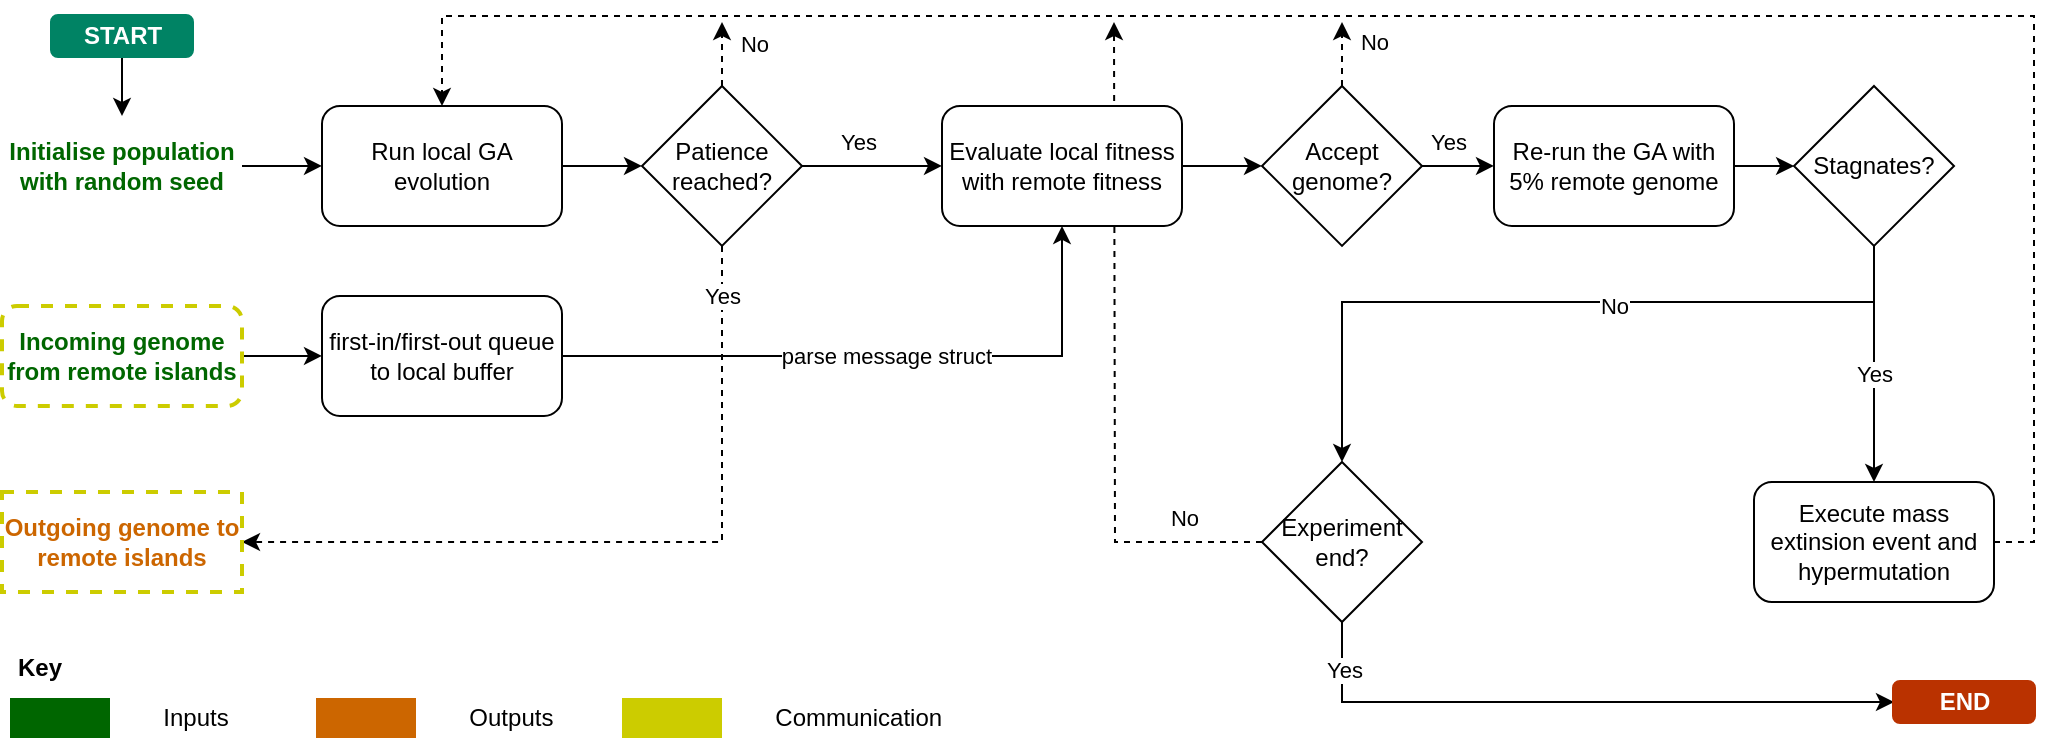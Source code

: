 <mxfile version="26.1.1">
  <diagram name="Page-1" id="tZbGKnEz8neNfKC4zVMj">
    <mxGraphModel dx="1674" dy="839" grid="1" gridSize="10" guides="1" tooltips="1" connect="1" arrows="1" fold="1" page="1" pageScale="1" pageWidth="827" pageHeight="583" math="0" shadow="0">
      <root>
        <mxCell id="0" />
        <mxCell id="1" parent="0" />
        <mxCell id="EnyAD_wUBiYIMBclbaVs-17" style="edgeStyle=orthogonalEdgeStyle;rounded=0;orthogonalLoop=1;jettySize=auto;html=1;dashed=1;endArrow=classic;startFill=0;endFill=1;" parent="1" source="2RjMR74QivRwtm_zqYFz-34" edge="1">
          <mxGeometry relative="1" as="geometry">
            <mxPoint x="610" y="60" as="targetPoint" />
          </mxGeometry>
        </mxCell>
        <mxCell id="EnyAD_wUBiYIMBclbaVs-18" value="No" style="edgeLabel;html=1;align=center;verticalAlign=middle;resizable=0;points=[];" parent="EnyAD_wUBiYIMBclbaVs-17" vertex="1" connectable="0">
          <mxGeometry x="-0.073" y="2" relative="1" as="geometry">
            <mxPoint x="36" y="69" as="offset" />
          </mxGeometry>
        </mxCell>
        <mxCell id="2RjMR74QivRwtm_zqYFz-60" style="edgeStyle=orthogonalEdgeStyle;rounded=0;orthogonalLoop=1;jettySize=auto;html=1;dashed=1;entryX=0.5;entryY=0;entryDx=0;entryDy=0;exitX=1;exitY=0.5;exitDx=0;exitDy=0;flowAnimation=0;" parent="1" source="2RjMR74QivRwtm_zqYFz-29" target="2RjMR74QivRwtm_zqYFz-2" edge="1">
          <mxGeometry relative="1" as="geometry">
            <mxPoint x="274" y="96.96" as="targetPoint" />
            <Array as="points">
              <mxPoint x="1070" y="320" />
              <mxPoint x="1070" y="57" />
              <mxPoint x="274" y="57" />
            </Array>
          </mxGeometry>
        </mxCell>
        <mxCell id="2RjMR74QivRwtm_zqYFz-9" style="edgeStyle=orthogonalEdgeStyle;rounded=0;orthogonalLoop=1;jettySize=auto;html=1;" parent="1" source="2RjMR74QivRwtm_zqYFz-1" target="2RjMR74QivRwtm_zqYFz-2" edge="1">
          <mxGeometry relative="1" as="geometry" />
        </mxCell>
        <mxCell id="2RjMR74QivRwtm_zqYFz-1" value="&lt;b&gt;&lt;font style=&quot;color: rgb(0, 102, 0);&quot;&gt;Initialise population with random seed&lt;/font&gt;&lt;/b&gt;" style="text;html=1;align=center;verticalAlign=middle;whiteSpace=wrap;rounded=0;fillColor=default;" parent="1" vertex="1">
          <mxGeometry x="54" y="106.96" width="120" height="50" as="geometry" />
        </mxCell>
        <mxCell id="2RjMR74QivRwtm_zqYFz-10" style="edgeStyle=orthogonalEdgeStyle;rounded=0;orthogonalLoop=1;jettySize=auto;html=1;" parent="1" source="2RjMR74QivRwtm_zqYFz-2" target="2RjMR74QivRwtm_zqYFz-3" edge="1">
          <mxGeometry relative="1" as="geometry" />
        </mxCell>
        <mxCell id="2RjMR74QivRwtm_zqYFz-2" value="Run local GA evolution" style="rounded=1;whiteSpace=wrap;html=1;" parent="1" vertex="1">
          <mxGeometry x="214" y="101.96" width="120" height="60" as="geometry" />
        </mxCell>
        <mxCell id="2RjMR74QivRwtm_zqYFz-16" style="edgeStyle=orthogonalEdgeStyle;rounded=0;orthogonalLoop=1;jettySize=auto;html=1;" parent="1" source="2RjMR74QivRwtm_zqYFz-3" target="2RjMR74QivRwtm_zqYFz-15" edge="1">
          <mxGeometry relative="1" as="geometry" />
        </mxCell>
        <mxCell id="2RjMR74QivRwtm_zqYFz-17" value="Yes" style="edgeLabel;html=1;align=center;verticalAlign=middle;resizable=0;points=[];" parent="2RjMR74QivRwtm_zqYFz-16" vertex="1" connectable="0">
          <mxGeometry x="-0.2" y="3" relative="1" as="geometry">
            <mxPoint y="-9" as="offset" />
          </mxGeometry>
        </mxCell>
        <mxCell id="EnyAD_wUBiYIMBclbaVs-5" style="edgeStyle=orthogonalEdgeStyle;rounded=0;orthogonalLoop=1;jettySize=auto;html=1;entryX=1;entryY=0.5;entryDx=0;entryDy=0;dashed=1;" parent="1" source="2RjMR74QivRwtm_zqYFz-3" target="2RjMR74QivRwtm_zqYFz-39" edge="1">
          <mxGeometry relative="1" as="geometry">
            <Array as="points">
              <mxPoint x="414" y="320" />
            </Array>
          </mxGeometry>
        </mxCell>
        <mxCell id="EnyAD_wUBiYIMBclbaVs-6" value="Yes" style="edgeLabel;html=1;align=center;verticalAlign=middle;resizable=0;points=[];" parent="EnyAD_wUBiYIMBclbaVs-5" vertex="1" connectable="0">
          <mxGeometry x="-0.871" relative="1" as="geometry">
            <mxPoint as="offset" />
          </mxGeometry>
        </mxCell>
        <mxCell id="EnyAD_wUBiYIMBclbaVs-20" style="edgeStyle=orthogonalEdgeStyle;rounded=0;orthogonalLoop=1;jettySize=auto;html=1;dashed=1;" parent="1" source="2RjMR74QivRwtm_zqYFz-3" edge="1">
          <mxGeometry relative="1" as="geometry">
            <mxPoint x="414" y="60" as="targetPoint" />
          </mxGeometry>
        </mxCell>
        <mxCell id="EnyAD_wUBiYIMBclbaVs-21" value="No" style="edgeLabel;html=1;align=center;verticalAlign=middle;resizable=0;points=[];" parent="EnyAD_wUBiYIMBclbaVs-20" vertex="1" connectable="0">
          <mxGeometry x="-0.312" relative="1" as="geometry">
            <mxPoint x="16" y="-10" as="offset" />
          </mxGeometry>
        </mxCell>
        <mxCell id="2RjMR74QivRwtm_zqYFz-3" value="Patience reached?" style="rhombus;whiteSpace=wrap;html=1;" parent="1" vertex="1">
          <mxGeometry x="374" y="91.96" width="80" height="80" as="geometry" />
        </mxCell>
        <mxCell id="2RjMR74QivRwtm_zqYFz-8" style="edgeStyle=orthogonalEdgeStyle;rounded=0;orthogonalLoop=1;jettySize=auto;html=1;entryX=0;entryY=0.5;entryDx=0;entryDy=0;" parent="1" source="2RjMR74QivRwtm_zqYFz-4" target="2RjMR74QivRwtm_zqYFz-51" edge="1">
          <mxGeometry relative="1" as="geometry">
            <mxPoint x="244" y="226.96" as="targetPoint" />
          </mxGeometry>
        </mxCell>
        <mxCell id="2RjMR74QivRwtm_zqYFz-4" value="&lt;b&gt;&lt;font style=&quot;color: rgb(0, 102, 0);&quot;&gt;Incoming genome from remote islands&lt;/font&gt;&lt;/b&gt;" style="text;html=1;align=center;verticalAlign=middle;whiteSpace=wrap;rounded=1;strokeColor=#CCCC00;dashed=1;perimeterSpacing=0;glass=0;shadow=0;strokeWidth=2;fillColor=default;" parent="1" vertex="1">
          <mxGeometry x="54" y="201.96" width="120" height="50" as="geometry" />
        </mxCell>
        <mxCell id="2RjMR74QivRwtm_zqYFz-11" style="edgeStyle=orthogonalEdgeStyle;rounded=0;orthogonalLoop=1;jettySize=auto;html=1;entryX=0.5;entryY=1;entryDx=0;entryDy=0;exitX=1;exitY=0.5;exitDx=0;exitDy=0;" parent="1" source="2RjMR74QivRwtm_zqYFz-51" target="2RjMR74QivRwtm_zqYFz-15" edge="1">
          <mxGeometry relative="1" as="geometry">
            <mxPoint x="304" y="226.96" as="sourcePoint" />
          </mxGeometry>
        </mxCell>
        <mxCell id="2RjMR74QivRwtm_zqYFz-18" value="parse message struct" style="edgeLabel;html=1;align=center;verticalAlign=middle;resizable=0;points=[];" parent="2RjMR74QivRwtm_zqYFz-11" vertex="1" connectable="0">
          <mxGeometry x="-0.242" relative="1" as="geometry">
            <mxPoint x="42" as="offset" />
          </mxGeometry>
        </mxCell>
        <mxCell id="2RjMR74QivRwtm_zqYFz-20" style="edgeStyle=orthogonalEdgeStyle;rounded=0;orthogonalLoop=1;jettySize=auto;html=1;" parent="1" source="2RjMR74QivRwtm_zqYFz-15" target="2RjMR74QivRwtm_zqYFz-19" edge="1">
          <mxGeometry relative="1" as="geometry" />
        </mxCell>
        <mxCell id="EnyAD_wUBiYIMBclbaVs-1" style="edgeStyle=orthogonalEdgeStyle;rounded=0;orthogonalLoop=1;jettySize=auto;html=1;entryX=0;entryY=0.5;entryDx=0;entryDy=0;" parent="1" source="2RjMR74QivRwtm_zqYFz-19" target="2RjMR74QivRwtm_zqYFz-21" edge="1">
          <mxGeometry relative="1" as="geometry" />
        </mxCell>
        <mxCell id="EnyAD_wUBiYIMBclbaVs-19" value="Yes" style="edgeLabel;html=1;align=center;verticalAlign=middle;resizable=0;points=[];" parent="EnyAD_wUBiYIMBclbaVs-1" vertex="1" connectable="0">
          <mxGeometry x="-0.417" y="-1" relative="1" as="geometry">
            <mxPoint y="-13" as="offset" />
          </mxGeometry>
        </mxCell>
        <mxCell id="EnyAD_wUBiYIMBclbaVs-2" value="No" style="edgeStyle=orthogonalEdgeStyle;rounded=0;orthogonalLoop=1;jettySize=auto;html=1;exitX=0.5;exitY=0;exitDx=0;exitDy=0;dashed=1;" parent="1" source="2RjMR74QivRwtm_zqYFz-19" edge="1">
          <mxGeometry x="0.374" y="-16" relative="1" as="geometry">
            <mxPoint x="724" y="60" as="targetPoint" />
            <mxPoint as="offset" />
          </mxGeometry>
        </mxCell>
        <mxCell id="2RjMR74QivRwtm_zqYFz-15" value="Evaluate local fitness with remote fitness" style="rounded=1;whiteSpace=wrap;html=1;" parent="1" vertex="1">
          <mxGeometry x="524" y="101.96" width="120" height="60" as="geometry" />
        </mxCell>
        <mxCell id="2RjMR74QivRwtm_zqYFz-19" value="Accept genome?" style="rhombus;whiteSpace=wrap;html=1;" parent="1" vertex="1">
          <mxGeometry x="684" y="91.96" width="80" height="80" as="geometry" />
        </mxCell>
        <mxCell id="EnyAD_wUBiYIMBclbaVs-12" style="edgeStyle=orthogonalEdgeStyle;rounded=0;orthogonalLoop=1;jettySize=auto;html=1;" parent="1" source="2RjMR74QivRwtm_zqYFz-21" target="2RjMR74QivRwtm_zqYFz-27" edge="1">
          <mxGeometry relative="1" as="geometry" />
        </mxCell>
        <mxCell id="2RjMR74QivRwtm_zqYFz-21" value="Re-run the GA with 5% remote genome" style="rounded=1;whiteSpace=wrap;html=1;" parent="1" vertex="1">
          <mxGeometry x="800" y="101.96" width="120" height="60" as="geometry" />
        </mxCell>
        <mxCell id="EnyAD_wUBiYIMBclbaVs-11" style="edgeStyle=orthogonalEdgeStyle;rounded=0;orthogonalLoop=1;jettySize=auto;html=1;" parent="1" source="2RjMR74QivRwtm_zqYFz-27" target="2RjMR74QivRwtm_zqYFz-34" edge="1">
          <mxGeometry relative="1" as="geometry">
            <Array as="points">
              <mxPoint x="990" y="200" />
              <mxPoint x="724" y="200" />
            </Array>
          </mxGeometry>
        </mxCell>
        <mxCell id="EnyAD_wUBiYIMBclbaVs-13" value="No" style="edgeLabel;html=1;align=center;verticalAlign=middle;resizable=0;points=[];" parent="EnyAD_wUBiYIMBclbaVs-11" vertex="1" connectable="0">
          <mxGeometry x="-0.153" y="2" relative="1" as="geometry">
            <mxPoint as="offset" />
          </mxGeometry>
        </mxCell>
        <mxCell id="EnyAD_wUBiYIMBclbaVs-14" style="edgeStyle=orthogonalEdgeStyle;rounded=0;orthogonalLoop=1;jettySize=auto;html=1;" parent="1" source="2RjMR74QivRwtm_zqYFz-27" target="2RjMR74QivRwtm_zqYFz-29" edge="1">
          <mxGeometry relative="1" as="geometry" />
        </mxCell>
        <mxCell id="EnyAD_wUBiYIMBclbaVs-15" value="Yes" style="edgeLabel;html=1;align=center;verticalAlign=middle;resizable=0;points=[];" parent="EnyAD_wUBiYIMBclbaVs-14" vertex="1" connectable="0">
          <mxGeometry x="0.087" relative="1" as="geometry">
            <mxPoint as="offset" />
          </mxGeometry>
        </mxCell>
        <mxCell id="2RjMR74QivRwtm_zqYFz-27" value="Stagnates?" style="rhombus;whiteSpace=wrap;html=1;" parent="1" vertex="1">
          <mxGeometry x="950" y="91.96" width="80" height="80" as="geometry" />
        </mxCell>
        <mxCell id="2RjMR74QivRwtm_zqYFz-29" value="Execute mass extinsion event and hypermutation" style="rounded=1;whiteSpace=wrap;html=1;" parent="1" vertex="1">
          <mxGeometry x="930" y="290" width="120" height="60" as="geometry" />
        </mxCell>
        <mxCell id="EnyAD_wUBiYIMBclbaVs-3" style="edgeStyle=orthogonalEdgeStyle;rounded=0;orthogonalLoop=1;jettySize=auto;html=1;entryX=0;entryY=0.5;entryDx=0;entryDy=0;" parent="1" source="2RjMR74QivRwtm_zqYFz-34" target="2RjMR74QivRwtm_zqYFz-59" edge="1">
          <mxGeometry relative="1" as="geometry">
            <Array as="points">
              <mxPoint x="724" y="400" />
            </Array>
          </mxGeometry>
        </mxCell>
        <mxCell id="EnyAD_wUBiYIMBclbaVs-4" value="Yes" style="edgeLabel;html=1;align=center;verticalAlign=middle;resizable=0;points=[];" parent="EnyAD_wUBiYIMBclbaVs-3" vertex="1" connectable="0">
          <mxGeometry x="-0.848" y="1" relative="1" as="geometry">
            <mxPoint as="offset" />
          </mxGeometry>
        </mxCell>
        <mxCell id="2RjMR74QivRwtm_zqYFz-34" value="Experiment&lt;br&gt;end?" style="rhombus;whiteSpace=wrap;html=1;" parent="1" vertex="1">
          <mxGeometry x="684" y="280" width="80" height="80" as="geometry" />
        </mxCell>
        <mxCell id="2RjMR74QivRwtm_zqYFz-39" value="&lt;b&gt;&lt;font style=&quot;color: rgb(204, 102, 0);&quot;&gt;Outgoing genome to remote islands&lt;/font&gt;&lt;/b&gt;" style="text;html=1;align=center;verticalAlign=middle;whiteSpace=wrap;rounded=0;strokeColor=#CCCC00;strokeWidth=2;dashed=1;" parent="1" vertex="1">
          <mxGeometry x="54" y="295" width="120" height="50" as="geometry" />
        </mxCell>
        <mxCell id="2RjMR74QivRwtm_zqYFz-51" value="first-in/first-out queue to local buffer" style="rounded=1;whiteSpace=wrap;html=1;" parent="1" vertex="1">
          <mxGeometry x="214" y="196.96" width="120" height="60" as="geometry" />
        </mxCell>
        <mxCell id="2RjMR74QivRwtm_zqYFz-52" value="&lt;span style=&quot;white-space: pre;&quot;&gt;&#x9;&lt;/span&gt;Inputs" style="rounded=0;whiteSpace=wrap;html=1;strokeColor=none;fillColor=#006600;labelPosition=right;verticalLabelPosition=middle;align=left;verticalAlign=middle;spacing=0;" parent="1" vertex="1">
          <mxGeometry x="58" y="398" width="50" height="20" as="geometry" />
        </mxCell>
        <mxCell id="2RjMR74QivRwtm_zqYFz-53" value="&lt;span style=&quot;white-space: pre;&quot;&gt;&#x9;&lt;/span&gt;Outputs" style="rounded=0;whiteSpace=wrap;html=1;strokeColor=none;fillColor=#CC6600;labelPosition=right;verticalLabelPosition=middle;align=left;verticalAlign=middle;spacing=0;" parent="1" vertex="1">
          <mxGeometry x="211" y="398" width="50" height="20" as="geometry" />
        </mxCell>
        <mxCell id="2RjMR74QivRwtm_zqYFz-54" value="&lt;span style=&quot;white-space: pre;&quot;&gt;&#x9;&lt;/span&gt;Communication" style="rounded=0;whiteSpace=wrap;html=1;strokeColor=none;fillColor=#CCCC00;labelPosition=right;verticalLabelPosition=middle;align=left;verticalAlign=middle;spacing=0;" parent="1" vertex="1">
          <mxGeometry x="364" y="398" width="50" height="20" as="geometry" />
        </mxCell>
        <mxCell id="2RjMR74QivRwtm_zqYFz-55" value="&lt;b&gt;Key&lt;/b&gt;" style="text;html=1;align=center;verticalAlign=middle;whiteSpace=wrap;rounded=0;" parent="1" vertex="1">
          <mxGeometry x="58" y="368" width="30" height="30" as="geometry" />
        </mxCell>
        <mxCell id="2RjMR74QivRwtm_zqYFz-57" value="" style="edgeStyle=orthogonalEdgeStyle;rounded=0;orthogonalLoop=1;jettySize=auto;html=1;" parent="1" source="2RjMR74QivRwtm_zqYFz-56" target="2RjMR74QivRwtm_zqYFz-1" edge="1">
          <mxGeometry relative="1" as="geometry" />
        </mxCell>
        <mxCell id="2RjMR74QivRwtm_zqYFz-56" value="START" style="dashed=0;html=1;rounded=1;fillColor=#008364;strokeColor=#008364;fontSize=12;align=center;fontStyle=1;strokeWidth=2;fontColor=#ffffff" parent="1" vertex="1">
          <mxGeometry x="79" y="57.0" width="70" height="20" as="geometry" />
        </mxCell>
        <mxCell id="2RjMR74QivRwtm_zqYFz-59" value="END" style="dashed=0;html=1;rounded=1;fillColor=#BA3200;strokeColor=#BA3200;fontSize=12;align=center;fontStyle=1;strokeWidth=2;fontColor=#ffffff" parent="1" vertex="1">
          <mxGeometry x="1000" y="390" width="70" height="20" as="geometry" />
        </mxCell>
      </root>
    </mxGraphModel>
  </diagram>
</mxfile>
